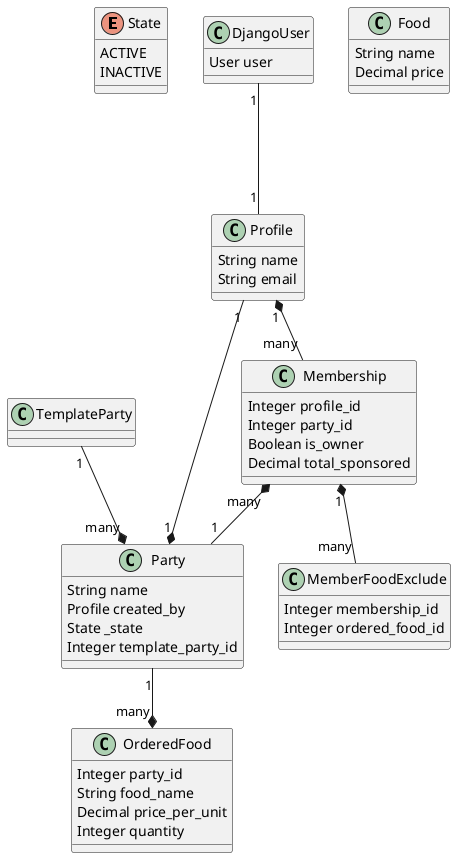 @startuml
enum State {
  ACTIVE
  INACTIVE
}

class Profile {
  String name
  String email
}

class DjangoUser {
  User user
}

class Party {
  String name
  Profile created_by
  State _state
  Integer template_party_id
}

class Food {
  String name
  Decimal price
}

class Membership {
  Integer profile_id
  Integer party_id
  Boolean is_owner
  Decimal total_sponsored
}

class MemberFoodExclude {
  Integer membership_id
  Integer ordered_food_id
}

class OrderedFood {
  Integer party_id
  String food_name
  Decimal price_per_unit
  Integer quantity
}

DjangoUser "1" --- "1" Profile

Profile "1" *-- "many" Membership
Membership "1" *-- "many" MemberFoodExclude
Membership "many" *-- "1" Party
Party "1" --* "many" OrderedFood
Party "1" *-- "1" Profile
TemplateParty "1" --* "many" Party
@enduml